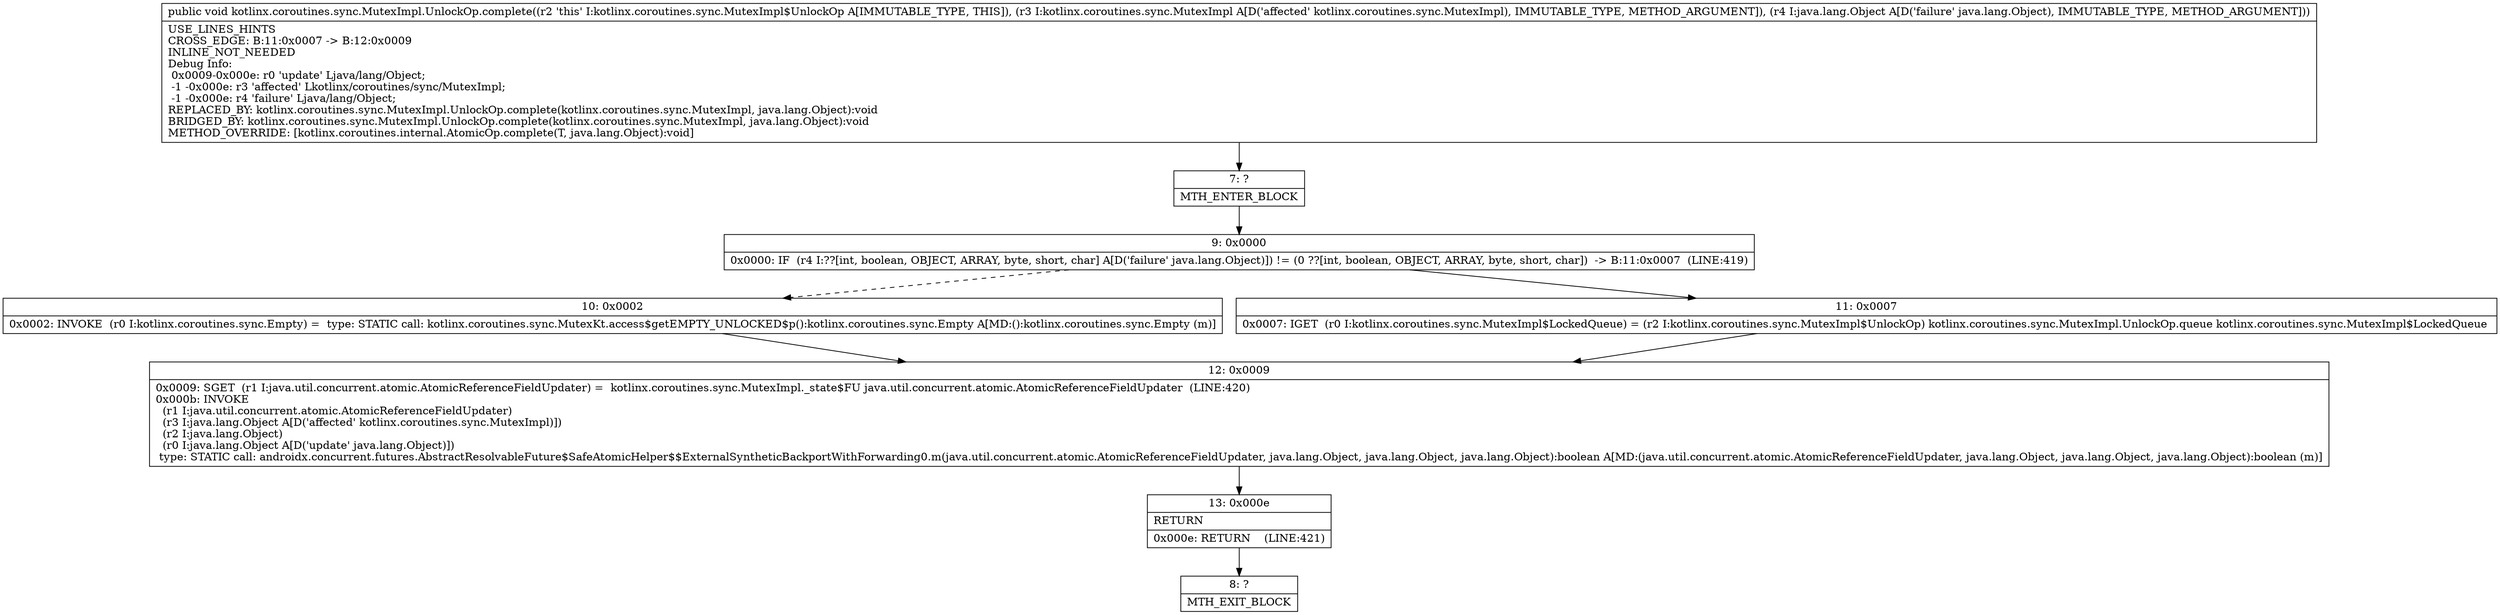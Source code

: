 digraph "CFG forkotlinx.coroutines.sync.MutexImpl.UnlockOp.complete(Lkotlinx\/coroutines\/sync\/MutexImpl;Ljava\/lang\/Object;)V" {
Node_7 [shape=record,label="{7\:\ ?|MTH_ENTER_BLOCK\l}"];
Node_9 [shape=record,label="{9\:\ 0x0000|0x0000: IF  (r4 I:??[int, boolean, OBJECT, ARRAY, byte, short, char] A[D('failure' java.lang.Object)]) != (0 ??[int, boolean, OBJECT, ARRAY, byte, short, char])  \-\> B:11:0x0007  (LINE:419)\l}"];
Node_10 [shape=record,label="{10\:\ 0x0002|0x0002: INVOKE  (r0 I:kotlinx.coroutines.sync.Empty) =  type: STATIC call: kotlinx.coroutines.sync.MutexKt.access$getEMPTY_UNLOCKED$p():kotlinx.coroutines.sync.Empty A[MD:():kotlinx.coroutines.sync.Empty (m)]\l}"];
Node_12 [shape=record,label="{12\:\ 0x0009|0x0009: SGET  (r1 I:java.util.concurrent.atomic.AtomicReferenceFieldUpdater) =  kotlinx.coroutines.sync.MutexImpl._state$FU java.util.concurrent.atomic.AtomicReferenceFieldUpdater  (LINE:420)\l0x000b: INVOKE  \l  (r1 I:java.util.concurrent.atomic.AtomicReferenceFieldUpdater)\l  (r3 I:java.lang.Object A[D('affected' kotlinx.coroutines.sync.MutexImpl)])\l  (r2 I:java.lang.Object)\l  (r0 I:java.lang.Object A[D('update' java.lang.Object)])\l type: STATIC call: androidx.concurrent.futures.AbstractResolvableFuture$SafeAtomicHelper$$ExternalSyntheticBackportWithForwarding0.m(java.util.concurrent.atomic.AtomicReferenceFieldUpdater, java.lang.Object, java.lang.Object, java.lang.Object):boolean A[MD:(java.util.concurrent.atomic.AtomicReferenceFieldUpdater, java.lang.Object, java.lang.Object, java.lang.Object):boolean (m)]\l}"];
Node_13 [shape=record,label="{13\:\ 0x000e|RETURN\l|0x000e: RETURN    (LINE:421)\l}"];
Node_8 [shape=record,label="{8\:\ ?|MTH_EXIT_BLOCK\l}"];
Node_11 [shape=record,label="{11\:\ 0x0007|0x0007: IGET  (r0 I:kotlinx.coroutines.sync.MutexImpl$LockedQueue) = (r2 I:kotlinx.coroutines.sync.MutexImpl$UnlockOp) kotlinx.coroutines.sync.MutexImpl.UnlockOp.queue kotlinx.coroutines.sync.MutexImpl$LockedQueue \l}"];
MethodNode[shape=record,label="{public void kotlinx.coroutines.sync.MutexImpl.UnlockOp.complete((r2 'this' I:kotlinx.coroutines.sync.MutexImpl$UnlockOp A[IMMUTABLE_TYPE, THIS]), (r3 I:kotlinx.coroutines.sync.MutexImpl A[D('affected' kotlinx.coroutines.sync.MutexImpl), IMMUTABLE_TYPE, METHOD_ARGUMENT]), (r4 I:java.lang.Object A[D('failure' java.lang.Object), IMMUTABLE_TYPE, METHOD_ARGUMENT]))  | USE_LINES_HINTS\lCROSS_EDGE: B:11:0x0007 \-\> B:12:0x0009\lINLINE_NOT_NEEDED\lDebug Info:\l  0x0009\-0x000e: r0 'update' Ljava\/lang\/Object;\l  \-1 \-0x000e: r3 'affected' Lkotlinx\/coroutines\/sync\/MutexImpl;\l  \-1 \-0x000e: r4 'failure' Ljava\/lang\/Object;\lREPLACED_BY: kotlinx.coroutines.sync.MutexImpl.UnlockOp.complete(kotlinx.coroutines.sync.MutexImpl, java.lang.Object):void\lBRIDGED_BY: kotlinx.coroutines.sync.MutexImpl.UnlockOp.complete(kotlinx.coroutines.sync.MutexImpl, java.lang.Object):void\lMETHOD_OVERRIDE: [kotlinx.coroutines.internal.AtomicOp.complete(T, java.lang.Object):void]\l}"];
MethodNode -> Node_7;Node_7 -> Node_9;
Node_9 -> Node_10[style=dashed];
Node_9 -> Node_11;
Node_10 -> Node_12;
Node_12 -> Node_13;
Node_13 -> Node_8;
Node_11 -> Node_12;
}

